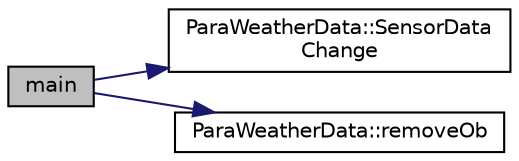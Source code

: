 digraph "main"
{
  edge [fontname="Helvetica",fontsize="10",labelfontname="Helvetica",labelfontsize="10"];
  node [fontname="Helvetica",fontsize="10",shape=record];
  rankdir="LR";
  Node1 [label="main",height=0.2,width=0.4,color="black", fillcolor="grey75", style="filled", fontcolor="black"];
  Node1 -> Node2 [color="midnightblue",fontsize="10",style="solid",fontname="Helvetica"];
  Node2 [label="ParaWeatherData::SensorData\lChange",height=0.2,width=0.4,color="black", fillcolor="white", style="filled",URL="$classParaWeatherData.html#a53f58e23b6b2b8b7267fafdd0059bdc6"];
  Node1 -> Node3 [color="midnightblue",fontsize="10",style="solid",fontname="Helvetica"];
  Node3 [label="ParaWeatherData::removeOb",height=0.2,width=0.4,color="black", fillcolor="white", style="filled",URL="$classParaWeatherData.html#aea026913d5139b73aa5a7e9254d5f251"];
}
